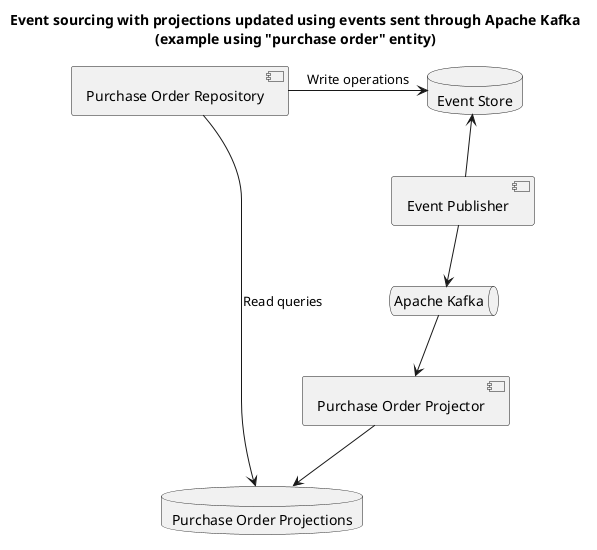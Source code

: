 @startuml

title "Event sourcing with projections updated using events sent through Apache Kafka\n(example using "purchase order" entity)"

component "Purchase Order Repository" as Repository
database "Event Store" as EventStore

Repository -> EventStore : Write operations

queue "Apache Kafka" as Kafka
component "Event Publisher" as EventPublisher
component "Purchase Order Projector" as Projector
database "Purchase Order Projections" as Projections

EventPublisher -u-> EventStore
EventPublisher -d-> Kafka
Kafka -d-> Projector
Projector -d-> Projections
Repository -> Projections : Read queries

@enduml